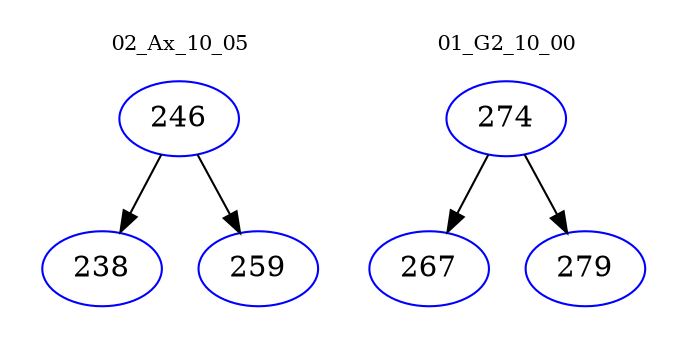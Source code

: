 digraph{
subgraph cluster_0 {
color = white
label = "02_Ax_10_05";
fontsize=10;
T0_246 [label="246", color="blue"]
T0_246 -> T0_238 [color="black"]
T0_238 [label="238", color="blue"]
T0_246 -> T0_259 [color="black"]
T0_259 [label="259", color="blue"]
}
subgraph cluster_1 {
color = white
label = "01_G2_10_00";
fontsize=10;
T1_274 [label="274", color="blue"]
T1_274 -> T1_267 [color="black"]
T1_267 [label="267", color="blue"]
T1_274 -> T1_279 [color="black"]
T1_279 [label="279", color="blue"]
}
}
